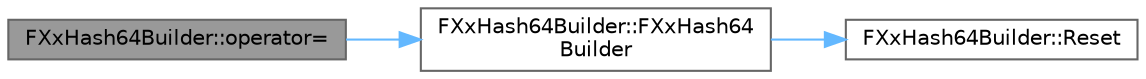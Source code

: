 digraph "FXxHash64Builder::operator="
{
 // INTERACTIVE_SVG=YES
 // LATEX_PDF_SIZE
  bgcolor="transparent";
  edge [fontname=Helvetica,fontsize=10,labelfontname=Helvetica,labelfontsize=10];
  node [fontname=Helvetica,fontsize=10,shape=box,height=0.2,width=0.4];
  rankdir="LR";
  Node1 [id="Node000001",label="FXxHash64Builder::operator=",height=0.2,width=0.4,color="gray40", fillcolor="grey60", style="filled", fontcolor="black",tooltip=" "];
  Node1 -> Node2 [id="edge1_Node000001_Node000002",color="steelblue1",style="solid",tooltip=" "];
  Node2 [id="Node000002",label="FXxHash64Builder::FXxHash64\lBuilder",height=0.2,width=0.4,color="grey40", fillcolor="white", style="filled",URL="$d0/dfe/classFXxHash64Builder.html#a4e2f1c56db79cf0e9e83faf00434b872",tooltip=" "];
  Node2 -> Node3 [id="edge2_Node000002_Node000003",color="steelblue1",style="solid",tooltip=" "];
  Node3 [id="Node000003",label="FXxHash64Builder::Reset",height=0.2,width=0.4,color="grey40", fillcolor="white", style="filled",URL="$d0/dfe/classFXxHash64Builder.html#a1a365fc01000a8db47f99c6552c9d91d",tooltip=" "];
}
